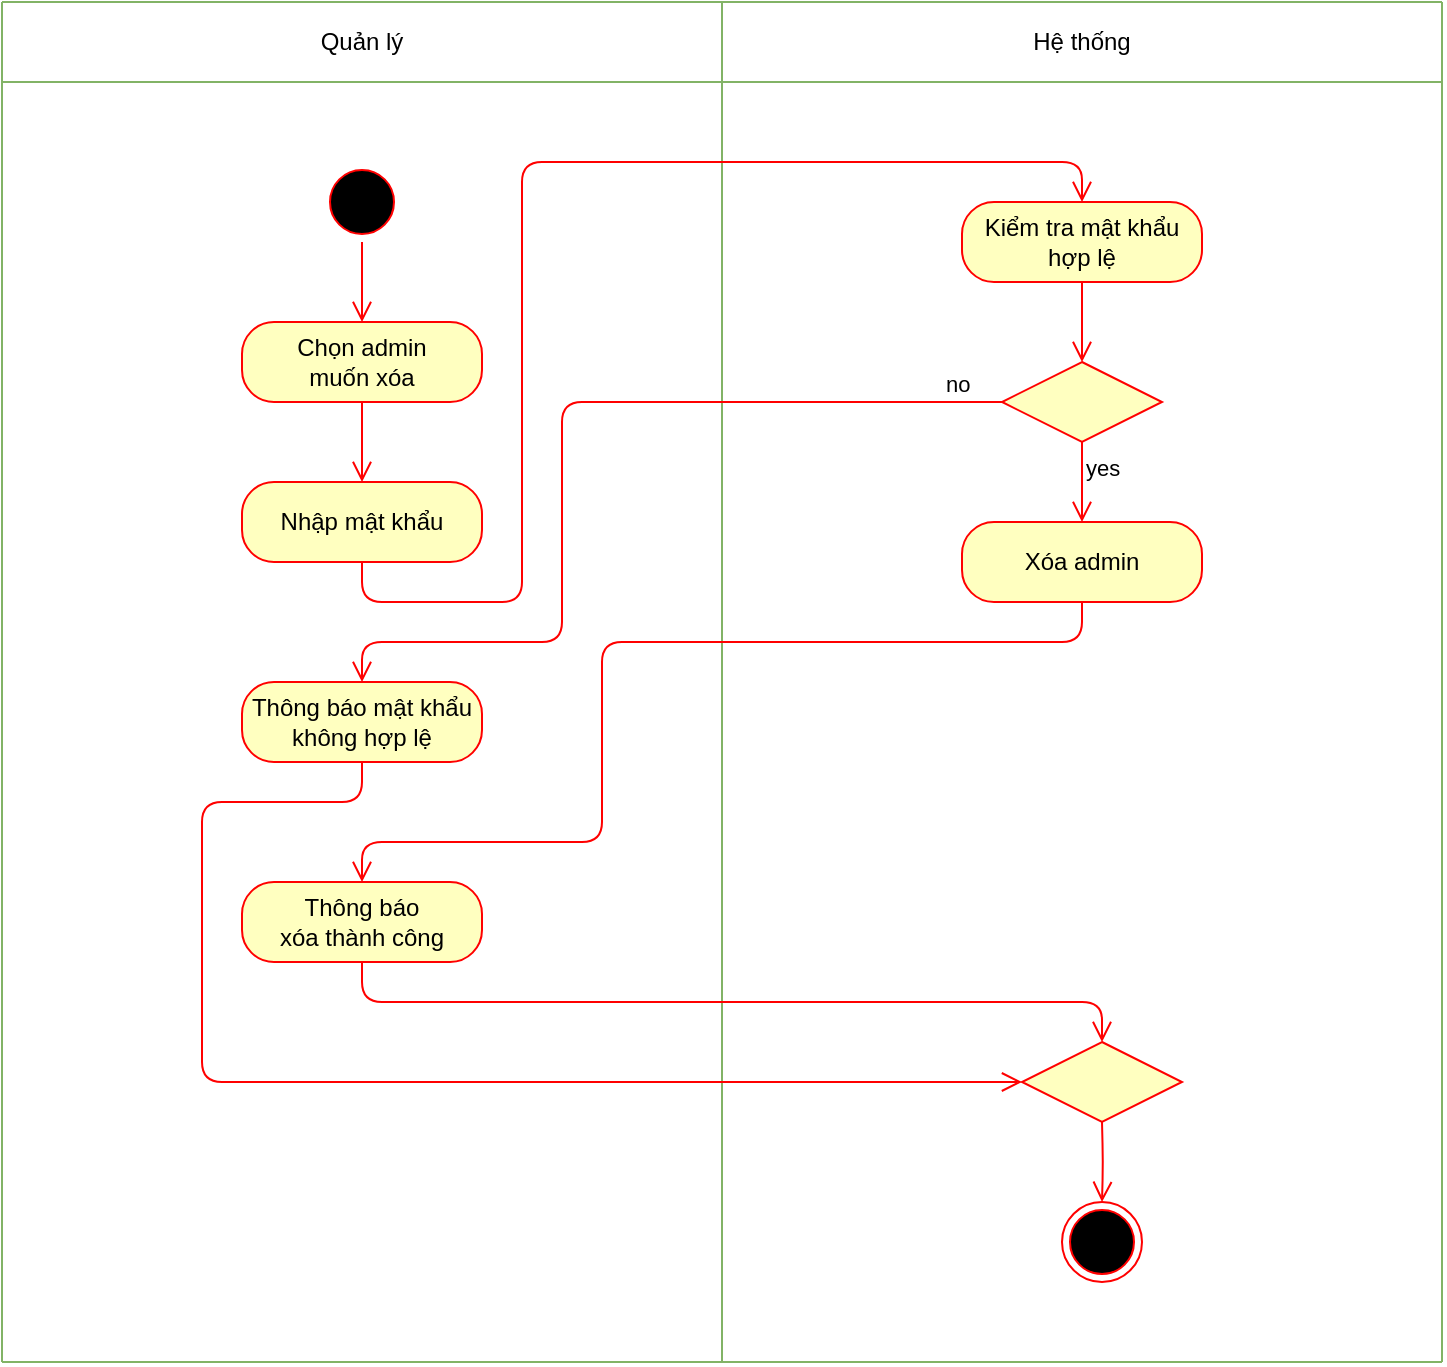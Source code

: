 <mxfile version="14.4.3" type="device"><diagram id="4ni4LmY9g-ckRtX_7Ix1" name="Page-1"><mxGraphModel dx="1038" dy="607" grid="1" gridSize="10" guides="1" tooltips="1" connect="1" arrows="1" fold="1" page="1" pageScale="1" pageWidth="850" pageHeight="1100" math="0" shadow="0"><root><mxCell id="0"/><mxCell id="1" parent="0"/><mxCell id="mr1EoGOPKF4eXiiQrQcy-1" value="" style="endArrow=none;html=1;fillColor=#d5e8d4;strokeColor=#82b366;" edge="1" parent="1"><mxGeometry width="50" height="50" relative="1" as="geometry"><mxPoint x="80" y="40" as="sourcePoint"/><mxPoint x="800" y="40" as="targetPoint"/></mxGeometry></mxCell><mxCell id="mr1EoGOPKF4eXiiQrQcy-2" value="" style="endArrow=none;html=1;fillColor=#d5e8d4;strokeColor=#82b366;" edge="1" parent="1"><mxGeometry width="50" height="50" relative="1" as="geometry"><mxPoint x="440" y="720" as="sourcePoint"/><mxPoint x="440" y="40" as="targetPoint"/></mxGeometry></mxCell><mxCell id="mr1EoGOPKF4eXiiQrQcy-3" value="Quản lý" style="text;html=1;strokeColor=none;fillColor=none;align=center;verticalAlign=middle;whiteSpace=wrap;rounded=0;" vertex="1" parent="1"><mxGeometry x="220" y="50" width="80" height="20" as="geometry"/></mxCell><mxCell id="mr1EoGOPKF4eXiiQrQcy-4" value="Hệ thống" style="text;html=1;strokeColor=none;fillColor=none;align=center;verticalAlign=middle;whiteSpace=wrap;rounded=0;" vertex="1" parent="1"><mxGeometry x="580" y="50" width="80" height="20" as="geometry"/></mxCell><mxCell id="mr1EoGOPKF4eXiiQrQcy-5" value="" style="endArrow=none;html=1;fillColor=#d5e8d4;strokeColor=#82b366;" edge="1" parent="1"><mxGeometry width="50" height="50" relative="1" as="geometry"><mxPoint x="80" y="80" as="sourcePoint"/><mxPoint x="800" y="80" as="targetPoint"/></mxGeometry></mxCell><mxCell id="mr1EoGOPKF4eXiiQrQcy-6" value="" style="endArrow=none;html=1;fillColor=#d5e8d4;strokeColor=#82b366;" edge="1" parent="1"><mxGeometry width="50" height="50" relative="1" as="geometry"><mxPoint x="80" y="720" as="sourcePoint"/><mxPoint x="80" y="40" as="targetPoint"/></mxGeometry></mxCell><mxCell id="mr1EoGOPKF4eXiiQrQcy-7" value="" style="endArrow=none;html=1;fillColor=#d5e8d4;strokeColor=#82b366;" edge="1" parent="1"><mxGeometry width="50" height="50" relative="1" as="geometry"><mxPoint x="800" y="720" as="sourcePoint"/><mxPoint x="800" y="40" as="targetPoint"/></mxGeometry></mxCell><mxCell id="mr1EoGOPKF4eXiiQrQcy-8" value="" style="ellipse;html=1;shape=startState;fillColor=#000000;strokeColor=#ff0000;" vertex="1" parent="1"><mxGeometry x="240" y="120" width="40" height="40" as="geometry"/></mxCell><mxCell id="mr1EoGOPKF4eXiiQrQcy-10" value="" style="ellipse;html=1;shape=endState;fillColor=#000000;strokeColor=#ff0000;" vertex="1" parent="1"><mxGeometry x="610" y="640" width="40" height="40" as="geometry"/></mxCell><mxCell id="mr1EoGOPKF4eXiiQrQcy-11" value="" style="endArrow=none;html=1;fillColor=#d5e8d4;strokeColor=#82b366;" edge="1" parent="1"><mxGeometry width="50" height="50" relative="1" as="geometry"><mxPoint x="80" y="720" as="sourcePoint"/><mxPoint x="800" y="720" as="targetPoint"/></mxGeometry></mxCell><mxCell id="mr1EoGOPKF4eXiiQrQcy-16" value="" style="edgeStyle=orthogonalEdgeStyle;html=1;verticalAlign=bottom;endArrow=open;endSize=8;strokeColor=#ff0000;exitX=0.5;exitY=1;exitDx=0;exitDy=0;entryX=0.5;entryY=0;entryDx=0;entryDy=0;" edge="1" parent="1" target="mr1EoGOPKF4eXiiQrQcy-10"><mxGeometry relative="1" as="geometry"><mxPoint x="280" y="290" as="targetPoint"/><mxPoint x="630" y="600" as="sourcePoint"/></mxGeometry></mxCell><mxCell id="mr1EoGOPKF4eXiiQrQcy-29" value="Chọn admin&lt;br&gt;muốn xóa" style="rounded=1;whiteSpace=wrap;html=1;arcSize=40;fontColor=#000000;fillColor=#ffffc0;strokeColor=#ff0000;" vertex="1" parent="1"><mxGeometry x="200" y="200" width="120" height="40" as="geometry"/></mxCell><mxCell id="mr1EoGOPKF4eXiiQrQcy-30" value="" style="edgeStyle=orthogonalEdgeStyle;html=1;verticalAlign=bottom;endArrow=open;endSize=8;strokeColor=#ff0000;" edge="1" source="mr1EoGOPKF4eXiiQrQcy-29" parent="1"><mxGeometry relative="1" as="geometry"><mxPoint x="260" y="280" as="targetPoint"/></mxGeometry></mxCell><mxCell id="mr1EoGOPKF4eXiiQrQcy-31" value="" style="edgeStyle=orthogonalEdgeStyle;html=1;verticalAlign=bottom;endArrow=open;endSize=8;strokeColor=#ff0000;exitX=0.5;exitY=1;exitDx=0;exitDy=0;entryX=0.5;entryY=0;entryDx=0;entryDy=0;" edge="1" parent="1" source="mr1EoGOPKF4eXiiQrQcy-8" target="mr1EoGOPKF4eXiiQrQcy-29"><mxGeometry relative="1" as="geometry"><mxPoint x="270" y="290" as="targetPoint"/><mxPoint x="270" y="250" as="sourcePoint"/></mxGeometry></mxCell><mxCell id="mr1EoGOPKF4eXiiQrQcy-32" value="Nhập mật khẩu" style="rounded=1;whiteSpace=wrap;html=1;arcSize=40;fontColor=#000000;fillColor=#ffffc0;strokeColor=#ff0000;" vertex="1" parent="1"><mxGeometry x="200" y="280" width="120" height="40" as="geometry"/></mxCell><mxCell id="mr1EoGOPKF4eXiiQrQcy-33" value="Kiểm tra mật khẩu&lt;br&gt;hợp lệ" style="rounded=1;whiteSpace=wrap;html=1;arcSize=40;fontColor=#000000;fillColor=#ffffc0;strokeColor=#ff0000;" vertex="1" parent="1"><mxGeometry x="560" y="140" width="120" height="40" as="geometry"/></mxCell><mxCell id="mr1EoGOPKF4eXiiQrQcy-34" value="" style="rhombus;whiteSpace=wrap;html=1;fillColor=#ffffc0;strokeColor=#ff0000;" vertex="1" parent="1"><mxGeometry x="580" y="220" width="80" height="40" as="geometry"/></mxCell><mxCell id="mr1EoGOPKF4eXiiQrQcy-35" value="no" style="edgeStyle=orthogonalEdgeStyle;html=1;align=left;verticalAlign=bottom;endArrow=open;endSize=8;strokeColor=#ff0000;entryX=0.5;entryY=0;entryDx=0;entryDy=0;" edge="1" source="mr1EoGOPKF4eXiiQrQcy-34" parent="1" target="mr1EoGOPKF4eXiiQrQcy-43"><mxGeometry x="-0.87" relative="1" as="geometry"><mxPoint x="760" y="240" as="targetPoint"/><Array as="points"><mxPoint x="360" y="240"/><mxPoint x="360" y="360"/><mxPoint x="260" y="360"/></Array><mxPoint as="offset"/></mxGeometry></mxCell><mxCell id="mr1EoGOPKF4eXiiQrQcy-36" value="yes" style="edgeStyle=orthogonalEdgeStyle;html=1;align=left;verticalAlign=top;endArrow=open;endSize=8;strokeColor=#ff0000;" edge="1" source="mr1EoGOPKF4eXiiQrQcy-34" parent="1"><mxGeometry x="-1" relative="1" as="geometry"><mxPoint x="620" y="300" as="targetPoint"/></mxGeometry></mxCell><mxCell id="mr1EoGOPKF4eXiiQrQcy-37" value="Xóa admin" style="rounded=1;whiteSpace=wrap;html=1;arcSize=40;fontColor=#000000;fillColor=#ffffc0;strokeColor=#ff0000;" vertex="1" parent="1"><mxGeometry x="560" y="300" width="120" height="40" as="geometry"/></mxCell><mxCell id="mr1EoGOPKF4eXiiQrQcy-38" value="" style="edgeStyle=orthogonalEdgeStyle;html=1;verticalAlign=bottom;endArrow=open;endSize=8;strokeColor=#ff0000;exitX=0.5;exitY=1;exitDx=0;exitDy=0;entryX=0.5;entryY=0;entryDx=0;entryDy=0;" edge="1" parent="1" source="mr1EoGOPKF4eXiiQrQcy-32" target="mr1EoGOPKF4eXiiQrQcy-33"><mxGeometry relative="1" as="geometry"><mxPoint x="270" y="290" as="targetPoint"/><mxPoint x="270" y="250" as="sourcePoint"/><Array as="points"><mxPoint x="260" y="340"/><mxPoint x="340" y="340"/><mxPoint x="340" y="120"/><mxPoint x="620" y="120"/></Array></mxGeometry></mxCell><mxCell id="mr1EoGOPKF4eXiiQrQcy-39" value="" style="edgeStyle=orthogonalEdgeStyle;html=1;verticalAlign=bottom;endArrow=open;endSize=8;strokeColor=#ff0000;exitX=0.5;exitY=1;exitDx=0;exitDy=0;entryX=0.5;entryY=0;entryDx=0;entryDy=0;" edge="1" parent="1" source="mr1EoGOPKF4eXiiQrQcy-33" target="mr1EoGOPKF4eXiiQrQcy-34"><mxGeometry relative="1" as="geometry"><mxPoint x="630" y="590" as="targetPoint"/><mxPoint x="630" y="550" as="sourcePoint"/></mxGeometry></mxCell><mxCell id="mr1EoGOPKF4eXiiQrQcy-40" value="Thông báo&lt;br&gt;xóa thành công" style="rounded=1;whiteSpace=wrap;html=1;arcSize=40;fontColor=#000000;fillColor=#ffffc0;strokeColor=#ff0000;" vertex="1" parent="1"><mxGeometry x="200" y="480" width="120" height="40" as="geometry"/></mxCell><mxCell id="mr1EoGOPKF4eXiiQrQcy-41" value="" style="edgeStyle=orthogonalEdgeStyle;html=1;verticalAlign=bottom;endArrow=open;endSize=8;strokeColor=#ff0000;entryX=0.5;entryY=0;entryDx=0;entryDy=0;" edge="1" source="mr1EoGOPKF4eXiiQrQcy-40" parent="1" target="mr1EoGOPKF4eXiiQrQcy-47"><mxGeometry relative="1" as="geometry"><mxPoint x="260" y="580" as="targetPoint"/><Array as="points"><mxPoint x="260" y="540"/><mxPoint x="630" y="540"/></Array></mxGeometry></mxCell><mxCell id="mr1EoGOPKF4eXiiQrQcy-42" value="" style="edgeStyle=orthogonalEdgeStyle;html=1;verticalAlign=bottom;endArrow=open;endSize=8;strokeColor=#ff0000;exitX=0.5;exitY=1;exitDx=0;exitDy=0;entryX=0.5;entryY=0;entryDx=0;entryDy=0;" edge="1" parent="1" source="mr1EoGOPKF4eXiiQrQcy-37" target="mr1EoGOPKF4eXiiQrQcy-40"><mxGeometry relative="1" as="geometry"><mxPoint x="290" y="720" as="targetPoint"/><mxPoint x="640" y="570" as="sourcePoint"/><Array as="points"><mxPoint x="620" y="360"/><mxPoint x="380" y="360"/><mxPoint x="380" y="460"/><mxPoint x="260" y="460"/></Array></mxGeometry></mxCell><mxCell id="mr1EoGOPKF4eXiiQrQcy-43" value="Thông báo mật khẩu&lt;br&gt;không hợp lệ" style="rounded=1;whiteSpace=wrap;html=1;arcSize=40;fontColor=#000000;fillColor=#ffffc0;strokeColor=#ff0000;" vertex="1" parent="1"><mxGeometry x="200" y="380" width="120" height="40" as="geometry"/></mxCell><mxCell id="mr1EoGOPKF4eXiiQrQcy-44" value="" style="edgeStyle=orthogonalEdgeStyle;html=1;verticalAlign=bottom;endArrow=open;endSize=8;strokeColor=#ff0000;exitX=0.5;exitY=1;exitDx=0;exitDy=0;entryX=0;entryY=0.5;entryDx=0;entryDy=0;" edge="1" source="mr1EoGOPKF4eXiiQrQcy-43" parent="1" target="mr1EoGOPKF4eXiiQrQcy-47"><mxGeometry relative="1" as="geometry"><mxPoint x="110" y="410" as="targetPoint"/><Array as="points"><mxPoint x="260" y="440"/><mxPoint x="180" y="440"/><mxPoint x="180" y="580"/></Array></mxGeometry></mxCell><mxCell id="mr1EoGOPKF4eXiiQrQcy-47" value="" style="rhombus;whiteSpace=wrap;html=1;fillColor=#ffffc0;strokeColor=#ff0000;" vertex="1" parent="1"><mxGeometry x="590" y="560" width="80" height="40" as="geometry"/></mxCell></root></mxGraphModel></diagram></mxfile>